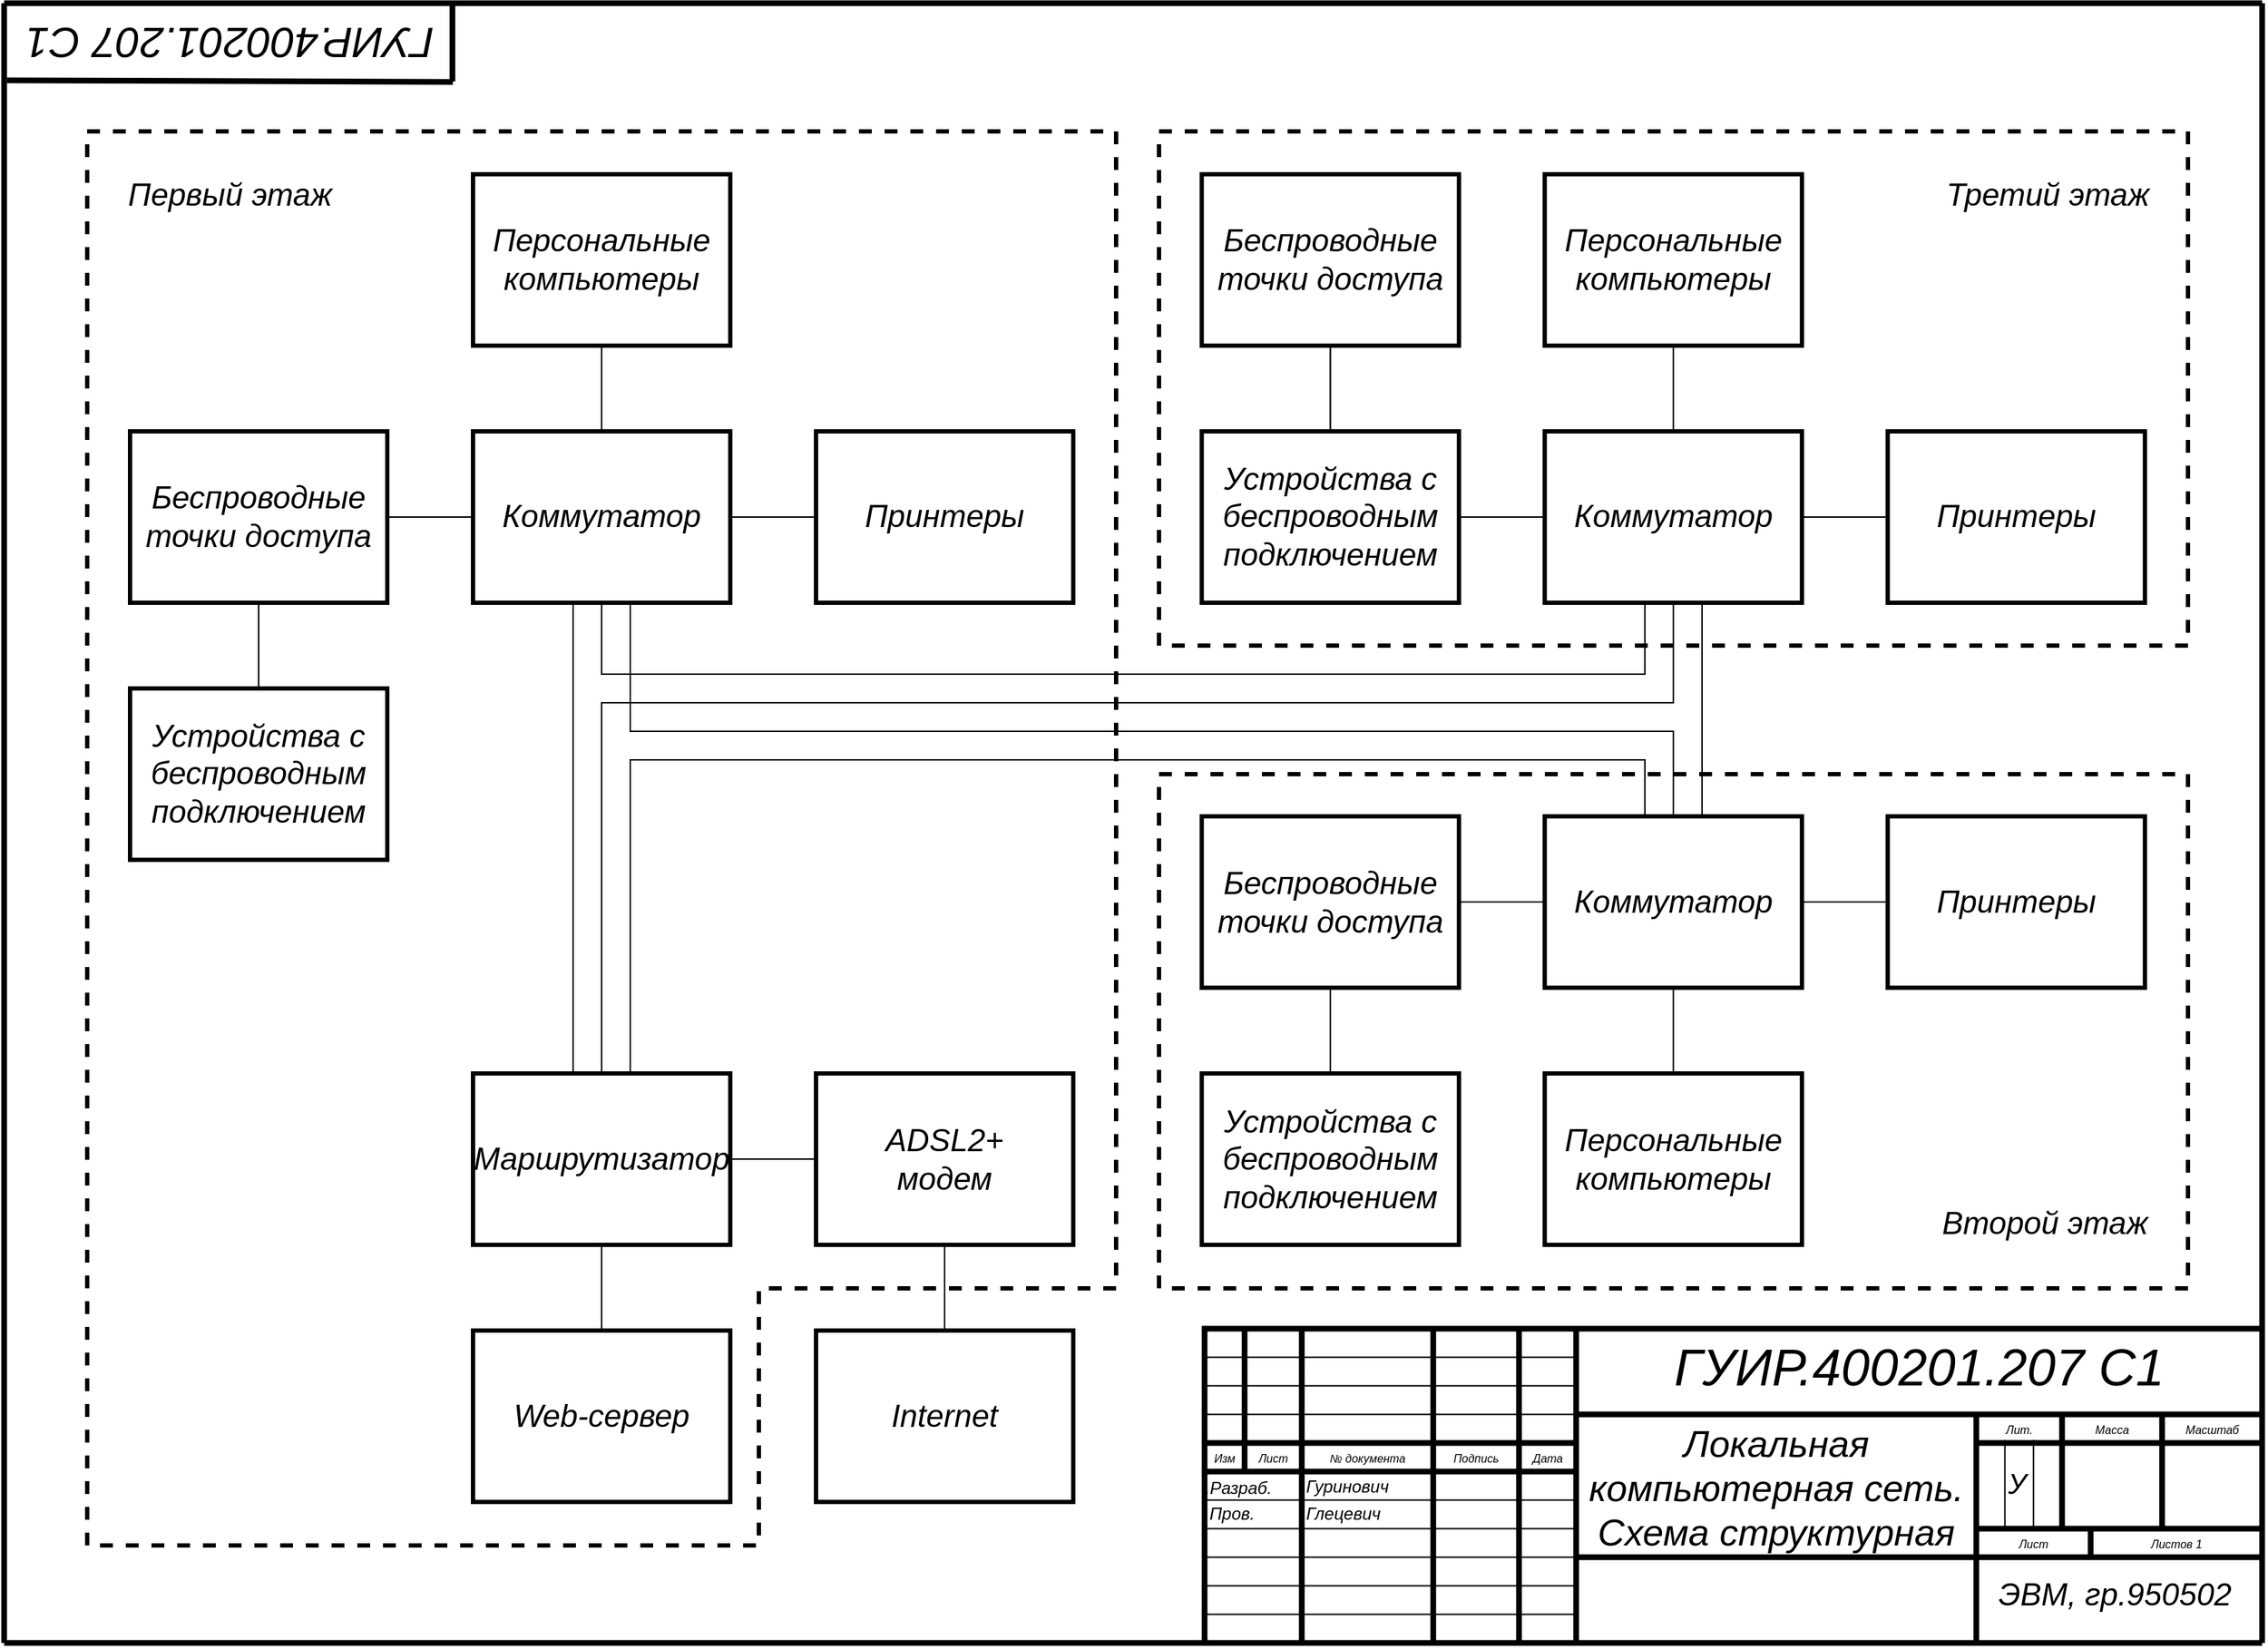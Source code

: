 <mxfile compressed="false" version="20.3.0" type="device">
  <diagram name="Страница-1" id="Страница-1">
    <mxGraphModel dx="2102" dy="1356" grid="1" gridSize="10" guides="1" tooltips="1" connect="1" arrows="1" fold="1" page="1" pageScale="1" pageWidth="1654" pageHeight="1169" math="0" shadow="0">
      <root>
        <mxCell id="0" />
        <mxCell id="tpW0L4eKJtAbM24Pp-hq-4" value="Границы" parent="0" />
        <mxCell id="z5uXpmlsEeFLw_u2zRaJ-44" value="" style="rounded=0;whiteSpace=wrap;html=1;dashed=1;fillColor=none;strokeWidth=3;fontStyle=2;fontFamily=Helvetica;" parent="tpW0L4eKJtAbM24Pp-hq-4" vertex="1">
          <mxGeometry x="880" y="550" width="720" height="360" as="geometry" />
        </mxCell>
        <mxCell id="z5uXpmlsEeFLw_u2zRaJ-45" value="" style="rounded=0;whiteSpace=wrap;html=1;dashed=1;fillColor=none;strokeWidth=3;fontStyle=2;fontFamily=Helvetica;" parent="tpW0L4eKJtAbM24Pp-hq-4" vertex="1">
          <mxGeometry x="880" y="100" width="720" height="360" as="geometry" />
        </mxCell>
        <mxCell id="z5uXpmlsEeFLw_u2zRaJ-48" value="" style="endArrow=none;dashed=1;html=1;rounded=0;strokeWidth=3;fontStyle=2;fontFamily=Helvetica;" parent="tpW0L4eKJtAbM24Pp-hq-4" edge="1">
          <mxGeometry width="50" height="50" relative="1" as="geometry">
            <mxPoint x="850" y="100" as="sourcePoint" />
            <mxPoint x="850" y="100" as="targetPoint" />
            <Array as="points">
              <mxPoint x="850" y="420" />
              <mxPoint x="850" y="910" />
              <mxPoint x="600" y="910" />
              <mxPoint x="600" y="1090" />
              <mxPoint x="130" y="1090" />
              <mxPoint x="130" y="560" />
              <mxPoint x="130" y="100" />
            </Array>
          </mxGeometry>
        </mxCell>
        <mxCell id="tpW0L4eKJtAbM24Pp-hq-5" value="Надписи" parent="0" />
        <mxCell id="z5uXpmlsEeFLw_u2zRaJ-23" value="Второй этаж" style="text;html=1;strokeColor=none;fillColor=none;align=center;verticalAlign=middle;whiteSpace=wrap;rounded=0;fontSize=22;fontFamily=Helvetica;fontStyle=2" parent="tpW0L4eKJtAbM24Pp-hq-5" vertex="1">
          <mxGeometry x="1399.88" y="849.55" width="200" height="30" as="geometry" />
        </mxCell>
        <mxCell id="z5uXpmlsEeFLw_u2zRaJ-50" value="Третий этаж" style="text;html=1;strokeColor=none;fillColor=none;align=center;verticalAlign=middle;whiteSpace=wrap;rounded=0;fontSize=22;fontFamily=Helvetica;fontStyle=2" parent="tpW0L4eKJtAbM24Pp-hq-5" vertex="1">
          <mxGeometry x="1401.88" y="130.0" width="200" height="30" as="geometry" />
        </mxCell>
        <mxCell id="z5uXpmlsEeFLw_u2zRaJ-51" value="Первый этаж" style="text;html=1;strokeColor=none;fillColor=none;align=center;verticalAlign=middle;whiteSpace=wrap;rounded=0;fontSize=22;fontFamily=Helvetica;fontStyle=2" parent="tpW0L4eKJtAbM24Pp-hq-5" vertex="1">
          <mxGeometry x="130" y="130.0" width="200" height="30" as="geometry" />
        </mxCell>
        <mxCell id="tpW0L4eKJtAbM24Pp-hq-7" value="Связи" parent="0" />
        <mxCell id="RQ4MeHsDwW9IrZ7bGoSw-3" style="edgeStyle=orthogonalEdgeStyle;rounded=0;orthogonalLoop=1;jettySize=auto;html=1;endArrow=none;endFill=0;" parent="tpW0L4eKJtAbM24Pp-hq-7" source="z5uXpmlsEeFLw_u2zRaJ-9" target="z5uXpmlsEeFLw_u2zRaJ-36" edge="1">
          <mxGeometry relative="1" as="geometry">
            <mxPoint x="1230" y="440" as="targetPoint" />
            <Array as="points">
              <mxPoint x="490" y="480" />
              <mxPoint x="1220" y="480" />
            </Array>
          </mxGeometry>
        </mxCell>
        <mxCell id="RQ4MeHsDwW9IrZ7bGoSw-6" style="edgeStyle=orthogonalEdgeStyle;rounded=0;orthogonalLoop=1;jettySize=auto;html=1;endArrow=none;endFill=0;" parent="tpW0L4eKJtAbM24Pp-hq-7" source="z5uXpmlsEeFLw_u2zRaJ-27" edge="1" target="z5uXpmlsEeFLw_u2zRaJ-9">
          <mxGeometry relative="1" as="geometry">
            <mxPoint x="510" y="440" as="targetPoint" />
            <Array as="points">
              <mxPoint x="1240" y="520" />
              <mxPoint x="510" y="520" />
            </Array>
          </mxGeometry>
        </mxCell>
        <mxCell id="RQ4MeHsDwW9IrZ7bGoSw-4" style="edgeStyle=orthogonalEdgeStyle;rounded=0;orthogonalLoop=1;jettySize=auto;html=1;endArrow=none;endFill=0;" parent="tpW0L4eKJtAbM24Pp-hq-7" source="z5uXpmlsEeFLw_u2zRaJ-36" target="z5uXpmlsEeFLw_u2zRaJ-27" edge="1">
          <mxGeometry relative="1" as="geometry">
            <mxPoint x="1260" y="560" as="targetPoint" />
            <Array as="points">
              <mxPoint x="1260" y="510" />
              <mxPoint x="1260" y="510" />
            </Array>
          </mxGeometry>
        </mxCell>
        <mxCell id="z5uXpmlsEeFLw_u2zRaJ-12" style="edgeStyle=orthogonalEdgeStyle;rounded=0;orthogonalLoop=1;jettySize=auto;html=1;endArrow=none;endFill=0;startArrow=none;startFill=0;fontFamily=Helvetica;endSize=10;startSize=10;fontStyle=2" parent="tpW0L4eKJtAbM24Pp-hq-7" source="z5uXpmlsEeFLw_u2zRaJ-9" target="z5uXpmlsEeFLw_u2zRaJ-11" edge="1">
          <mxGeometry relative="1" as="geometry">
            <mxPoint x="590" y="719.55" as="sourcePoint" />
            <mxPoint x="650" y="719.55" as="targetPoint" />
            <Array as="points">
              <mxPoint x="470" y="460" />
              <mxPoint x="470" y="460" />
            </Array>
          </mxGeometry>
        </mxCell>
        <mxCell id="z5uXpmlsEeFLw_u2zRaJ-6" style="edgeStyle=orthogonalEdgeStyle;rounded=0;orthogonalLoop=1;jettySize=auto;html=1;fontFamily=Helvetica;fontSize=26;startArrow=none;startFill=0;endArrow=none;endFill=0;startSize=10;endSize=10;fontStyle=2" parent="tpW0L4eKJtAbM24Pp-hq-7" source="z5uXpmlsEeFLw_u2zRaJ-9" target="z5uXpmlsEeFLw_u2zRaJ-16" edge="1">
          <mxGeometry relative="1" as="geometry" />
        </mxCell>
        <mxCell id="z5uXpmlsEeFLw_u2zRaJ-15" style="edgeStyle=orthogonalEdgeStyle;rounded=0;orthogonalLoop=1;jettySize=auto;html=1;fontFamily=Helvetica;fontSize=26;startArrow=none;startFill=0;endArrow=none;endFill=0;startSize=10;endSize=10;fontStyle=2" parent="tpW0L4eKJtAbM24Pp-hq-7" source="z5uXpmlsEeFLw_u2zRaJ-16" target="z5uXpmlsEeFLw_u2zRaJ-19" edge="1">
          <mxGeometry relative="1" as="geometry" />
        </mxCell>
        <mxCell id="z5uXpmlsEeFLw_u2zRaJ-8" style="edgeStyle=orthogonalEdgeStyle;rounded=0;orthogonalLoop=1;jettySize=auto;html=1;fontFamily=Helvetica;fontSize=26;startArrow=none;startFill=0;endArrow=none;endFill=0;startSize=10;endSize=10;fontStyle=2" parent="tpW0L4eKJtAbM24Pp-hq-7" source="z5uXpmlsEeFLw_u2zRaJ-9" target="z5uXpmlsEeFLw_u2zRaJ-18" edge="1">
          <mxGeometry relative="1" as="geometry" />
        </mxCell>
        <mxCell id="z5uXpmlsEeFLw_u2zRaJ-35" style="edgeStyle=orthogonalEdgeStyle;rounded=0;orthogonalLoop=1;jettySize=auto;html=1;fontFamily=Helvetica;fontSize=26;startArrow=none;startFill=0;endArrow=none;endFill=0;startSize=10;endSize=10;fontStyle=2" parent="tpW0L4eKJtAbM24Pp-hq-7" source="z5uXpmlsEeFLw_u2zRaJ-36" target="z5uXpmlsEeFLw_u2zRaJ-40" edge="1">
          <mxGeometry relative="1" as="geometry" />
        </mxCell>
        <mxCell id="z5uXpmlsEeFLw_u2zRaJ-37" style="edgeStyle=orthogonalEdgeStyle;rounded=0;orthogonalLoop=1;jettySize=auto;html=1;fontFamily=Helvetica;fontSize=26;startArrow=none;startFill=0;endArrow=none;endFill=0;startSize=10;endSize=10;fontStyle=2" parent="tpW0L4eKJtAbM24Pp-hq-7" source="z5uXpmlsEeFLw_u2zRaJ-38" target="z5uXpmlsEeFLw_u2zRaJ-41" edge="1">
          <mxGeometry relative="1" as="geometry" />
        </mxCell>
        <mxCell id="z5uXpmlsEeFLw_u2zRaJ-34" style="edgeStyle=orthogonalEdgeStyle;rounded=0;orthogonalLoop=1;jettySize=auto;html=1;fontFamily=Helvetica;fontSize=26;startArrow=none;startFill=0;endArrow=none;endFill=0;startSize=10;endSize=10;fontStyle=2" parent="tpW0L4eKJtAbM24Pp-hq-7" source="z5uXpmlsEeFLw_u2zRaJ-36" target="z5uXpmlsEeFLw_u2zRaJ-39" edge="1">
          <mxGeometry relative="1" as="geometry" />
        </mxCell>
        <mxCell id="z5uXpmlsEeFLw_u2zRaJ-25" style="edgeStyle=orthogonalEdgeStyle;rounded=0;orthogonalLoop=1;jettySize=auto;html=1;fontFamily=Helvetica;fontSize=26;startArrow=none;startFill=0;endArrow=none;endFill=0;startSize=10;endSize=10;fontStyle=2" parent="tpW0L4eKJtAbM24Pp-hq-7" source="z5uXpmlsEeFLw_u2zRaJ-27" target="z5uXpmlsEeFLw_u2zRaJ-30" edge="1">
          <mxGeometry relative="1" as="geometry" />
        </mxCell>
        <mxCell id="z5uXpmlsEeFLw_u2zRaJ-24" style="edgeStyle=orthogonalEdgeStyle;rounded=0;orthogonalLoop=1;jettySize=auto;html=1;fontFamily=Helvetica;fontSize=26;startArrow=none;startFill=0;endArrow=none;endFill=0;startSize=10;endSize=10;fontStyle=2" parent="tpW0L4eKJtAbM24Pp-hq-7" source="z5uXpmlsEeFLw_u2zRaJ-27" target="z5uXpmlsEeFLw_u2zRaJ-29" edge="1">
          <mxGeometry relative="1" as="geometry" />
        </mxCell>
        <mxCell id="z5uXpmlsEeFLw_u2zRaJ-28" style="edgeStyle=orthogonalEdgeStyle;rounded=0;orthogonalLoop=1;jettySize=auto;html=1;fontFamily=Helvetica;fontSize=26;startArrow=none;startFill=0;endArrow=none;endFill=0;startSize=10;endSize=10;fontStyle=2" parent="tpW0L4eKJtAbM24Pp-hq-7" source="z5uXpmlsEeFLw_u2zRaJ-29" target="z5uXpmlsEeFLw_u2zRaJ-32" edge="1">
          <mxGeometry relative="1" as="geometry" />
        </mxCell>
        <mxCell id="z5uXpmlsEeFLw_u2zRaJ-3" style="edgeStyle=orthogonalEdgeStyle;rounded=0;orthogonalLoop=1;jettySize=auto;html=1;endArrow=none;endFill=0;fontFamily=Helvetica;startArrow=none;startFill=0;endSize=10;startSize=10;fontStyle=2" parent="tpW0L4eKJtAbM24Pp-hq-7" source="z5uXpmlsEeFLw_u2zRaJ-4" target="z5uXpmlsEeFLw_u2zRaJ-5" edge="1">
          <mxGeometry relative="1" as="geometry" />
        </mxCell>
        <mxCell id="z5uXpmlsEeFLw_u2zRaJ-10" value="" style="edgeStyle=orthogonalEdgeStyle;rounded=0;orthogonalLoop=1;jettySize=auto;html=1;fontFamily=Helvetica;fontSize=16;startArrow=none;startFill=0;endArrow=none;endFill=0;endSize=10;startSize=10;fontStyle=2" parent="tpW0L4eKJtAbM24Pp-hq-7" source="z5uXpmlsEeFLw_u2zRaJ-11" target="z5uXpmlsEeFLw_u2zRaJ-4" edge="1">
          <mxGeometry relative="1" as="geometry" />
        </mxCell>
        <mxCell id="z5uXpmlsEeFLw_u2zRaJ-14" style="edgeStyle=orthogonalEdgeStyle;rounded=0;orthogonalLoop=1;jettySize=auto;html=1;endArrow=none;endFill=0;startArrow=none;startFill=0;fontFamily=Helvetica;endSize=10;startSize=10;fontStyle=2" parent="tpW0L4eKJtAbM24Pp-hq-7" source="z5uXpmlsEeFLw_u2zRaJ-11" target="z5uXpmlsEeFLw_u2zRaJ-13" edge="1">
          <mxGeometry relative="1" as="geometry">
            <mxPoint x="350" y="559.55" as="sourcePoint" />
            <mxPoint x="410" y="559.55" as="targetPoint" />
          </mxGeometry>
        </mxCell>
        <mxCell id="tpW0L4eKJtAbM24Pp-hq-8" style="edgeStyle=orthogonalEdgeStyle;rounded=0;orthogonalLoop=1;jettySize=auto;html=1;entryX=0;entryY=0.5;entryDx=0;entryDy=0;endArrow=none;endFill=0;" edge="1" parent="tpW0L4eKJtAbM24Pp-hq-7" source="z5uXpmlsEeFLw_u2zRaJ-41" target="z5uXpmlsEeFLw_u2zRaJ-36">
          <mxGeometry relative="1" as="geometry" />
        </mxCell>
        <mxCell id="z5uXpmlsEeFLw_u2zRaJ-33" style="edgeStyle=orthogonalEdgeStyle;rounded=0;orthogonalLoop=1;jettySize=auto;html=1;fontFamily=Helvetica;fontSize=26;startArrow=none;startFill=0;endArrow=none;endFill=0;startSize=10;endSize=10;fontStyle=2;exitX=0.5;exitY=0;exitDx=0;exitDy=0;" parent="tpW0L4eKJtAbM24Pp-hq-7" source="z5uXpmlsEeFLw_u2zRaJ-41" target="z5uXpmlsEeFLw_u2zRaJ-38" edge="1">
          <mxGeometry relative="1" as="geometry" />
        </mxCell>
        <mxCell id="z5uXpmlsEeFLw_u2zRaJ-7" style="edgeStyle=orthogonalEdgeStyle;rounded=0;orthogonalLoop=1;jettySize=auto;html=1;fontFamily=Helvetica;fontSize=26;startArrow=none;startFill=0;endArrow=none;endFill=0;startSize=10;endSize=10;fontStyle=2" parent="tpW0L4eKJtAbM24Pp-hq-7" source="z5uXpmlsEeFLw_u2zRaJ-9" target="z5uXpmlsEeFLw_u2zRaJ-17" edge="1">
          <mxGeometry relative="1" as="geometry" />
        </mxCell>
        <mxCell id="z5uXpmlsEeFLw_u2zRaJ-43" style="edgeStyle=orthogonalEdgeStyle;rounded=0;orthogonalLoop=1;jettySize=auto;html=1;endArrow=none;endFill=0;fontStyle=2;fontFamily=Helvetica;" parent="tpW0L4eKJtAbM24Pp-hq-7" source="z5uXpmlsEeFLw_u2zRaJ-36" target="z5uXpmlsEeFLw_u2zRaJ-11" edge="1">
          <mxGeometry relative="1" as="geometry">
            <Array as="points">
              <mxPoint x="1240" y="500" />
              <mxPoint x="490" y="500" />
            </Array>
          </mxGeometry>
        </mxCell>
        <mxCell id="z5uXpmlsEeFLw_u2zRaJ-42" style="edgeStyle=orthogonalEdgeStyle;rounded=0;orthogonalLoop=1;jettySize=auto;html=1;endArrow=none;endFill=0;fontStyle=2;fontFamily=Helvetica;" parent="tpW0L4eKJtAbM24Pp-hq-7" source="z5uXpmlsEeFLw_u2zRaJ-27" target="z5uXpmlsEeFLw_u2zRaJ-11" edge="1">
          <mxGeometry relative="1" as="geometry">
            <Array as="points">
              <mxPoint x="1220" y="540" />
              <mxPoint x="510" y="540" />
            </Array>
          </mxGeometry>
        </mxCell>
        <mxCell id="z5uXpmlsEeFLw_u2zRaJ-26" style="edgeStyle=orthogonalEdgeStyle;rounded=0;orthogonalLoop=1;jettySize=auto;html=1;fontFamily=Helvetica;fontSize=26;startArrow=none;startFill=0;endArrow=none;endFill=0;startSize=10;endSize=10;fontStyle=2" parent="tpW0L4eKJtAbM24Pp-hq-7" source="z5uXpmlsEeFLw_u2zRaJ-27" target="z5uXpmlsEeFLw_u2zRaJ-31" edge="1">
          <mxGeometry relative="1" as="geometry" />
        </mxCell>
        <mxCell id="tpW0L4eKJtAbM24Pp-hq-3" value="Сущности" parent="0" />
        <mxCell id="z5uXpmlsEeFLw_u2zRaJ-18" value="&lt;span style=&quot;font-size: 22px;&quot;&gt;Персональные компьютеры&lt;/span&gt;" style="rounded=0;whiteSpace=wrap;html=1;fontSize=22;strokeWidth=3;align=center;fontFamily=Helvetica;fontStyle=2" parent="tpW0L4eKJtAbM24Pp-hq-3" vertex="1">
          <mxGeometry x="400" y="130" width="180" height="120" as="geometry" />
        </mxCell>
        <mxCell id="z5uXpmlsEeFLw_u2zRaJ-9" value="&lt;span style=&quot;font-size: 22px;&quot;&gt;Коммутатор&lt;/span&gt;" style="rounded=0;whiteSpace=wrap;html=1;fontSize=22;strokeWidth=3;align=center;fontFamily=Helvetica;fontStyle=2" parent="tpW0L4eKJtAbM24Pp-hq-3" vertex="1">
          <mxGeometry x="400" y="310.0" width="180" height="120" as="geometry" />
        </mxCell>
        <mxCell id="z5uXpmlsEeFLw_u2zRaJ-16" value="&lt;span style=&quot;font-size: 22px;&quot;&gt;Беспроводные точки доступа&lt;/span&gt;" style="rounded=0;whiteSpace=wrap;html=1;fontSize=22;strokeWidth=3;align=center;fontFamily=Helvetica;fontStyle=2" parent="tpW0L4eKJtAbM24Pp-hq-3" vertex="1">
          <mxGeometry x="160" y="310.0" width="180" height="120" as="geometry" />
        </mxCell>
        <mxCell id="z5uXpmlsEeFLw_u2zRaJ-19" value="&lt;span style=&quot;font-size: 22px;&quot;&gt;Устройства с беспроводным подключением&lt;/span&gt;" style="rounded=0;whiteSpace=wrap;html=1;fontSize=22;strokeWidth=3;align=center;fontFamily=Helvetica;fontStyle=2" parent="tpW0L4eKJtAbM24Pp-hq-3" vertex="1">
          <mxGeometry x="160" y="490" width="180" height="120" as="geometry" />
        </mxCell>
        <mxCell id="z5uXpmlsEeFLw_u2zRaJ-11" value="&lt;span style=&quot;font-size: 22px;&quot;&gt;Маршрутизатор&lt;/span&gt;" style="rounded=0;whiteSpace=wrap;html=1;fontSize=22;strokeWidth=3;align=center;fontFamily=Helvetica;fontStyle=2" parent="tpW0L4eKJtAbM24Pp-hq-3" vertex="1">
          <mxGeometry x="400" y="759.55" width="180" height="120" as="geometry" />
        </mxCell>
        <mxCell id="z5uXpmlsEeFLw_u2zRaJ-13" value="Web-сервер" style="rounded=0;whiteSpace=wrap;html=1;fontSize=22;strokeWidth=3;align=center;fontFamily=Helvetica;fontStyle=2" parent="tpW0L4eKJtAbM24Pp-hq-3" vertex="1">
          <mxGeometry x="400" y="939.55" width="180" height="120" as="geometry" />
        </mxCell>
        <mxCell id="z5uXpmlsEeFLw_u2zRaJ-5" value="Internet" style="rounded=0;whiteSpace=wrap;html=1;fontSize=22;strokeWidth=3;align=center;fontFamily=Helvetica;fontStyle=2" parent="tpW0L4eKJtAbM24Pp-hq-3" vertex="1">
          <mxGeometry x="640" y="939.55" width="180" height="120" as="geometry" />
        </mxCell>
        <mxCell id="z5uXpmlsEeFLw_u2zRaJ-4" value="&lt;span style=&quot;font-size: 22px;&quot;&gt;ADSL2+&lt;br style=&quot;font-size: 22px;&quot;&gt;модем&lt;br style=&quot;font-size: 22px;&quot;&gt;&lt;/span&gt;" style="rounded=0;whiteSpace=wrap;html=1;fontSize=22;strokeWidth=3;align=center;fontFamily=Helvetica;fontStyle=2" parent="tpW0L4eKJtAbM24Pp-hq-3" vertex="1">
          <mxGeometry x="640" y="759.55" width="180" height="120" as="geometry" />
        </mxCell>
        <mxCell id="z5uXpmlsEeFLw_u2zRaJ-32" value="&lt;span style=&quot;font-size: 22px;&quot;&gt;Устройства с беспроводным подключением&lt;/span&gt;" style="rounded=0;whiteSpace=wrap;html=1;fontSize=22;strokeWidth=3;align=center;fontFamily=Helvetica;fontStyle=2" parent="tpW0L4eKJtAbM24Pp-hq-3" vertex="1">
          <mxGeometry x="909.88" y="759.55" width="180" height="120" as="geometry" />
        </mxCell>
        <mxCell id="z5uXpmlsEeFLw_u2zRaJ-31" value="&lt;span style=&quot;font-size: 22px;&quot;&gt;Персональные компьютеры&lt;/span&gt;" style="rounded=0;whiteSpace=wrap;html=1;fontSize=22;strokeWidth=3;align=center;fontFamily=Helvetica;fontStyle=2" parent="tpW0L4eKJtAbM24Pp-hq-3" vertex="1">
          <mxGeometry x="1149.88" y="759.55" width="180" height="120" as="geometry" />
        </mxCell>
        <mxCell id="z5uXpmlsEeFLw_u2zRaJ-27" value="&lt;span style=&quot;font-size: 22px;&quot;&gt;Коммутатор&lt;/span&gt;" style="rounded=0;whiteSpace=wrap;html=1;fontSize=22;strokeWidth=3;align=center;fontFamily=Helvetica;fontStyle=2" parent="tpW0L4eKJtAbM24Pp-hq-3" vertex="1">
          <mxGeometry x="1149.88" y="579.55" width="180" height="120" as="geometry" />
        </mxCell>
        <mxCell id="z5uXpmlsEeFLw_u2zRaJ-29" value="&lt;span style=&quot;font-size: 22px;&quot;&gt;Беспроводные точки доступа&lt;/span&gt;" style="rounded=0;whiteSpace=wrap;html=1;fontSize=22;strokeWidth=3;align=center;fontFamily=Helvetica;fontStyle=2" parent="tpW0L4eKJtAbM24Pp-hq-3" vertex="1">
          <mxGeometry x="909.88" y="579.55" width="180" height="120" as="geometry" />
        </mxCell>
        <mxCell id="z5uXpmlsEeFLw_u2zRaJ-30" value="&lt;span style=&quot;font-size: 22px;&quot;&gt;Принтеры&lt;/span&gt;" style="rounded=0;whiteSpace=wrap;html=1;fontSize=22;strokeWidth=3;align=center;fontFamily=Helvetica;fontStyle=2" parent="tpW0L4eKJtAbM24Pp-hq-3" vertex="1">
          <mxGeometry x="1389.88" y="579.55" width="180" height="120" as="geometry" />
        </mxCell>
        <mxCell id="z5uXpmlsEeFLw_u2zRaJ-39" value="&lt;span style=&quot;font-size: 22px;&quot;&gt;Принтеры&lt;/span&gt;" style="rounded=0;whiteSpace=wrap;html=1;fontSize=22;strokeWidth=3;align=center;fontFamily=Helvetica;fontStyle=2" parent="tpW0L4eKJtAbM24Pp-hq-3" vertex="1">
          <mxGeometry x="1389.88" y="310.0" width="180" height="120" as="geometry" />
        </mxCell>
        <mxCell id="z5uXpmlsEeFLw_u2zRaJ-36" value="&lt;span style=&quot;font-size: 22px;&quot;&gt;Коммутатор&lt;/span&gt;" style="rounded=0;whiteSpace=wrap;html=1;fontSize=22;strokeWidth=3;align=center;fontFamily=Helvetica;fontStyle=2" parent="tpW0L4eKJtAbM24Pp-hq-3" vertex="1">
          <mxGeometry x="1149.88" y="310.0" width="180" height="120" as="geometry" />
        </mxCell>
        <mxCell id="z5uXpmlsEeFLw_u2zRaJ-41" value="&lt;span style=&quot;font-size: 22px;&quot;&gt;Устройства с беспроводным подключением&lt;/span&gt;" style="rounded=0;whiteSpace=wrap;html=1;fontSize=22;strokeWidth=3;align=center;fontFamily=Helvetica;fontStyle=2" parent="tpW0L4eKJtAbM24Pp-hq-3" vertex="1">
          <mxGeometry x="909.88" y="310.0" width="180" height="120" as="geometry" />
        </mxCell>
        <mxCell id="z5uXpmlsEeFLw_u2zRaJ-38" value="&lt;span style=&quot;font-size: 22px;&quot;&gt;Беспроводные точки доступа&lt;/span&gt;" style="rounded=0;whiteSpace=wrap;html=1;fontSize=22;strokeWidth=3;align=center;fontFamily=Helvetica;fontStyle=2" parent="tpW0L4eKJtAbM24Pp-hq-3" vertex="1">
          <mxGeometry x="909.88" y="130.0" width="180" height="120" as="geometry" />
        </mxCell>
        <mxCell id="z5uXpmlsEeFLw_u2zRaJ-40" value="&lt;span style=&quot;font-size: 22px;&quot;&gt;Персональные компьютеры&lt;/span&gt;" style="rounded=0;whiteSpace=wrap;html=1;fontSize=22;strokeWidth=3;align=center;fontFamily=Helvetica;fontStyle=2" parent="tpW0L4eKJtAbM24Pp-hq-3" vertex="1">
          <mxGeometry x="1149.88" y="130.0" width="180" height="120" as="geometry" />
        </mxCell>
        <mxCell id="z5uXpmlsEeFLw_u2zRaJ-17" value="&lt;span style=&quot;font-size: 22px;&quot;&gt;Принтеры&lt;/span&gt;" style="rounded=0;whiteSpace=wrap;html=1;fontSize=22;strokeWidth=3;align=center;fontFamily=Helvetica;fontStyle=2" parent="tpW0L4eKJtAbM24Pp-hq-3" vertex="1">
          <mxGeometry x="640" y="310.0" width="180" height="120" as="geometry" />
        </mxCell>
        <mxCell id="tpW0L4eKJtAbM24Pp-hq-6" value="Рамка" parent="0" />
        <mxCell id="Izu4CDzaR0ki_h7jihql-112" style="vsdxID=3;fillColor=#FFFFFF;gradientColor=none;shape=stencil(nY9LDoAgDERP0z3SI/i5BwkoRAUC+Lu9kGo0Lt3NtK/tFLCOWngFnMUU3Kg2I5MGbIBzY7UKJmUF2ALWvQtqCG6xkrwXhSxqdmvZsNNcxViZ4ewgT64jdDL2hf4E7wsXmsWThd549765c4l+xvYE);strokeColor=#000000;strokeWidth=4;spacingTop=-1;spacingBottom=-1;spacingLeft=-1;spacingRight=-1;labelBackgroundColor=#ffffff;rounded=0;html=1;whiteSpace=wrap;fontFamily=Helvetica;fontStyle=2" parent="tpW0L4eKJtAbM24Pp-hq-6" vertex="1">
          <mxGeometry x="911.88" y="938.2" width="740" height="220" as="geometry" />
        </mxCell>
        <mxCell id="Izu4CDzaR0ki_h7jihql-113" style="vsdxID=28;edgeStyle=none;startArrow=none;endArrow=none;startSize=5;endSize=5;strokeWidth=4;strokeColor=#000000;spacingTop=-1;spacingBottom=-1;spacingLeft=-1;spacingRight=-1;verticalAlign=middle;html=1;labelBackgroundColor=#ffffff;rounded=0;fontFamily=Helvetica;fontStyle=2" parent="tpW0L4eKJtAbM24Pp-hq-6" edge="1">
          <mxGeometry relative="1" as="geometry">
            <Array as="points" />
            <mxPoint x="939.88" y="938.2" as="sourcePoint" />
            <mxPoint x="939.88" y="1038.2" as="targetPoint" />
          </mxGeometry>
        </mxCell>
        <mxCell id="Izu4CDzaR0ki_h7jihql-114" style="vsdxID=27;edgeStyle=none;startArrow=none;endArrow=none;startSize=5;endSize=5;strokeColor=#000000;spacingTop=-1;spacingBottom=-1;spacingLeft=-1;spacingRight=-1;verticalAlign=middle;html=1;labelBackgroundColor=#ffffff;rounded=0;fontFamily=Helvetica;fontStyle=2" parent="tpW0L4eKJtAbM24Pp-hq-6" edge="1">
          <mxGeometry relative="1" as="geometry">
            <mxPoint as="offset" />
            <Array as="points" />
            <mxPoint x="911.88" y="1138.2" as="sourcePoint" />
            <mxPoint x="1171.88" y="1138.2" as="targetPoint" />
          </mxGeometry>
        </mxCell>
        <mxCell id="Izu4CDzaR0ki_h7jihql-115" style="vsdxID=26;edgeStyle=none;startArrow=none;endArrow=none;startSize=5;endSize=5;strokeColor=#000000;spacingTop=-1;spacingBottom=-1;spacingLeft=-1;spacingRight=-1;verticalAlign=middle;html=1;labelBackgroundColor=#ffffff;rounded=0;fontFamily=Helvetica;fontStyle=2" parent="tpW0L4eKJtAbM24Pp-hq-6" edge="1">
          <mxGeometry relative="1" as="geometry">
            <mxPoint as="offset" />
            <Array as="points" />
            <mxPoint x="911.88" y="1118.2" as="sourcePoint" />
            <mxPoint x="1171.88" y="1118.2" as="targetPoint" />
          </mxGeometry>
        </mxCell>
        <mxCell id="Izu4CDzaR0ki_h7jihql-116" style="vsdxID=25;edgeStyle=none;startArrow=none;endArrow=none;startSize=5;endSize=5;strokeColor=#000000;spacingTop=-1;spacingBottom=-1;spacingLeft=-1;spacingRight=-1;verticalAlign=middle;html=1;labelBackgroundColor=#ffffff;rounded=0;fontFamily=Helvetica;fontStyle=2" parent="tpW0L4eKJtAbM24Pp-hq-6" edge="1">
          <mxGeometry relative="1" as="geometry">
            <mxPoint as="offset" />
            <Array as="points" />
            <mxPoint x="911.88" y="1098.2" as="sourcePoint" />
            <mxPoint x="1171.88" y="1098.2" as="targetPoint" />
          </mxGeometry>
        </mxCell>
        <mxCell id="Izu4CDzaR0ki_h7jihql-117" style="vsdxID=24;edgeStyle=none;startArrow=none;endArrow=none;startSize=5;endSize=5;strokeColor=#000000;spacingTop=-1;spacingBottom=-1;spacingLeft=-1;spacingRight=-1;verticalAlign=middle;html=1;labelBackgroundColor=#ffffff;rounded=0;fontFamily=Helvetica;fontStyle=2" parent="tpW0L4eKJtAbM24Pp-hq-6" edge="1">
          <mxGeometry relative="1" as="geometry">
            <mxPoint as="offset" />
            <Array as="points" />
            <mxPoint x="911.88" y="1078.2" as="sourcePoint" />
            <mxPoint x="1171.88" y="1078.2" as="targetPoint" />
          </mxGeometry>
        </mxCell>
        <mxCell id="Izu4CDzaR0ki_h7jihql-118" style="vsdxID=23;edgeStyle=none;startArrow=none;endArrow=none;startSize=5;endSize=5;strokeColor=#000000;spacingTop=-1;spacingBottom=-1;spacingLeft=-1;spacingRight=-1;verticalAlign=middle;html=1;labelBackgroundColor=#ffffff;rounded=0;fontFamily=Helvetica;fontStyle=2" parent="tpW0L4eKJtAbM24Pp-hq-6" edge="1">
          <mxGeometry relative="1" as="geometry">
            <mxPoint as="offset" />
            <Array as="points" />
            <mxPoint x="911.88" y="1058.2" as="sourcePoint" />
            <mxPoint x="1171.88" y="1058.2" as="targetPoint" />
          </mxGeometry>
        </mxCell>
        <mxCell id="Izu4CDzaR0ki_h7jihql-119" style="vsdxID=22;edgeStyle=none;startArrow=none;endArrow=none;startSize=5;endSize=5;strokeWidth=4;strokeColor=#000000;spacingTop=-1;spacingBottom=-1;spacingLeft=-1;spacingRight=-1;verticalAlign=middle;html=1;labelBackgroundColor=#ffffff;rounded=0;fontFamily=Helvetica;fontStyle=2" parent="tpW0L4eKJtAbM24Pp-hq-6" edge="1">
          <mxGeometry relative="1" as="geometry">
            <mxPoint as="offset" />
            <Array as="points" />
            <mxPoint x="911.88" y="1038.2" as="sourcePoint" />
            <mxPoint x="1171.88" y="1038.2" as="targetPoint" />
          </mxGeometry>
        </mxCell>
        <mxCell id="Izu4CDzaR0ki_h7jihql-120" style="vsdxID=21;edgeStyle=none;startArrow=none;endArrow=none;startSize=5;endSize=5;strokeWidth=4;strokeColor=#000000;spacingTop=-1;spacingBottom=-1;spacingLeft=-1;spacingRight=-1;verticalAlign=middle;html=1;labelBackgroundColor=#ffffff;rounded=0;fontFamily=Helvetica;fontStyle=2" parent="tpW0L4eKJtAbM24Pp-hq-6" edge="1">
          <mxGeometry relative="1" as="geometry">
            <mxPoint as="offset" />
            <Array as="points" />
            <mxPoint x="911.88" y="1018.2" as="sourcePoint" />
            <mxPoint x="1171.88" y="1018.2" as="targetPoint" />
          </mxGeometry>
        </mxCell>
        <mxCell id="Izu4CDzaR0ki_h7jihql-121" style="vsdxID=20;edgeStyle=none;startArrow=none;endArrow=none;startSize=5;endSize=5;strokeColor=#000000;spacingTop=-1;spacingBottom=-1;spacingLeft=-1;spacingRight=-1;verticalAlign=middle;html=1;labelBackgroundColor=#ffffff;rounded=0;fontFamily=Helvetica;fontStyle=2" parent="tpW0L4eKJtAbM24Pp-hq-6" edge="1">
          <mxGeometry relative="1" as="geometry">
            <mxPoint as="offset" />
            <Array as="points" />
            <mxPoint x="911.88" y="998.2" as="sourcePoint" />
            <mxPoint x="1171.88" y="998.2" as="targetPoint" />
          </mxGeometry>
        </mxCell>
        <mxCell id="Izu4CDzaR0ki_h7jihql-122" style="vsdxID=19;edgeStyle=none;startArrow=none;endArrow=none;startSize=5;endSize=5;strokeColor=#000000;spacingTop=-1;spacingBottom=-1;spacingLeft=-1;spacingRight=-1;verticalAlign=middle;html=1;labelBackgroundColor=#ffffff;rounded=0;fontFamily=Helvetica;fontStyle=2" parent="tpW0L4eKJtAbM24Pp-hq-6" edge="1">
          <mxGeometry relative="1" as="geometry">
            <mxPoint as="offset" />
            <Array as="points" />
            <mxPoint x="911.88" y="978.2" as="sourcePoint" />
            <mxPoint x="1171.88" y="978.2" as="targetPoint" />
          </mxGeometry>
        </mxCell>
        <mxCell id="Izu4CDzaR0ki_h7jihql-123" style="vsdxID=18;edgeStyle=none;startArrow=none;endArrow=none;startSize=5;endSize=5;strokeColor=#000000;spacingTop=-1;spacingBottom=-1;spacingLeft=-1;spacingRight=-1;verticalAlign=middle;html=1;labelBackgroundColor=#ffffff;rounded=0;fontFamily=Helvetica;fontStyle=2" parent="tpW0L4eKJtAbM24Pp-hq-6" edge="1">
          <mxGeometry relative="1" as="geometry">
            <mxPoint as="offset" />
            <Array as="points" />
            <mxPoint x="911.88" y="958.2" as="sourcePoint" />
            <mxPoint x="1171.88" y="958.2" as="targetPoint" />
          </mxGeometry>
        </mxCell>
        <mxCell id="Izu4CDzaR0ki_h7jihql-124" style="vsdxID=17;edgeStyle=none;startArrow=none;endArrow=none;startSize=5;endSize=5;strokeWidth=4;strokeColor=#000000;spacingTop=-1;spacingBottom=-1;spacingLeft=-1;spacingRight=-1;verticalAlign=middle;html=1;labelBackgroundColor=#ffffff;rounded=0;fontFamily=Helvetica;fontStyle=2" parent="tpW0L4eKJtAbM24Pp-hq-6" edge="1">
          <mxGeometry relative="1" as="geometry">
            <Array as="points" />
            <mxPoint x="979.88" y="938.2" as="sourcePoint" />
            <mxPoint x="979.88" y="1158.2" as="targetPoint" />
          </mxGeometry>
        </mxCell>
        <mxCell id="Izu4CDzaR0ki_h7jihql-125" style="vsdxID=16;edgeStyle=none;startArrow=none;endArrow=none;startSize=5;endSize=5;strokeWidth=4;strokeColor=#000000;spacingTop=-1;spacingBottom=-1;spacingLeft=-1;spacingRight=-1;verticalAlign=middle;html=1;labelBackgroundColor=#ffffff;rounded=0;fontFamily=Helvetica;fontStyle=2" parent="tpW0L4eKJtAbM24Pp-hq-6" edge="1">
          <mxGeometry relative="1" as="geometry">
            <Array as="points" />
            <mxPoint x="1071.88" y="938.2" as="sourcePoint" />
            <mxPoint x="1071.88" y="1158.2" as="targetPoint" />
          </mxGeometry>
        </mxCell>
        <mxCell id="Izu4CDzaR0ki_h7jihql-126" style="vsdxID=15;edgeStyle=none;startArrow=none;endArrow=none;startSize=5;endSize=5;strokeWidth=4;strokeColor=#000000;spacingTop=-1;spacingBottom=-1;spacingLeft=-1;spacingRight=-1;verticalAlign=middle;html=1;labelBackgroundColor=#ffffff;rounded=0;fontFamily=Helvetica;fontStyle=2" parent="tpW0L4eKJtAbM24Pp-hq-6" edge="1">
          <mxGeometry relative="1" as="geometry">
            <Array as="points" />
            <mxPoint x="1131.88" y="938.2" as="sourcePoint" />
            <mxPoint x="1131.88" y="1158.2" as="targetPoint" />
          </mxGeometry>
        </mxCell>
        <mxCell id="Izu4CDzaR0ki_h7jihql-127" style="vsdxID=14;edgeStyle=none;startArrow=none;endArrow=none;startSize=5;endSize=5;strokeWidth=4;strokeColor=#000000;spacingTop=-1;spacingBottom=-1;spacingLeft=-1;spacingRight=-1;verticalAlign=middle;html=1;labelBackgroundColor=#ffffff;rounded=0;fontFamily=Helvetica;fontStyle=2" parent="tpW0L4eKJtAbM24Pp-hq-6" edge="1">
          <mxGeometry relative="1" as="geometry">
            <Array as="points" />
            <mxPoint x="1581.88" y="998.2" as="sourcePoint" />
            <mxPoint x="1581.88" y="1078.2" as="targetPoint" />
          </mxGeometry>
        </mxCell>
        <mxCell id="Izu4CDzaR0ki_h7jihql-128" style="vsdxID=11;edgeStyle=none;startArrow=none;endArrow=none;startSize=5;endSize=5;strokeWidth=4;strokeColor=#000000;spacingTop=-1;spacingBottom=-1;spacingLeft=-1;spacingRight=-1;verticalAlign=middle;html=1;labelBackgroundColor=#ffffff;rounded=0;fontFamily=Helvetica;fontStyle=2" parent="tpW0L4eKJtAbM24Pp-hq-6" edge="1">
          <mxGeometry relative="1" as="geometry">
            <Array as="points" />
            <mxPoint x="1531.88" y="1078.2" as="sourcePoint" />
            <mxPoint x="1531.88" y="1098.2" as="targetPoint" />
          </mxGeometry>
        </mxCell>
        <mxCell id="Izu4CDzaR0ki_h7jihql-129" style="vsdxID=10;edgeStyle=none;startArrow=none;endArrow=none;startSize=5;endSize=5;strokeWidth=4;strokeColor=#000000;spacingTop=-1;spacingBottom=-1;spacingLeft=-1;spacingRight=-1;verticalAlign=middle;html=1;labelBackgroundColor=#ffffff;rounded=0;fontFamily=Helvetica;fontStyle=2" parent="tpW0L4eKJtAbM24Pp-hq-6" edge="1">
          <mxGeometry relative="1" as="geometry">
            <Array as="points" />
            <mxPoint x="1511.88" y="998.2" as="sourcePoint" />
            <mxPoint x="1511.88" y="1078.2" as="targetPoint" />
          </mxGeometry>
        </mxCell>
        <mxCell id="Izu4CDzaR0ki_h7jihql-130" style="vsdxID=273;edgeStyle=none;startArrow=none;endArrow=none;startSize=5;endSize=5;strokeWidth=4;strokeColor=#000000;spacingTop=-1;spacingBottom=-1;spacingLeft=-1;spacingRight=-1;verticalAlign=middle;html=1;labelBackgroundColor=#ffffff;rounded=0;fontFamily=Helvetica;fontStyle=2" parent="tpW0L4eKJtAbM24Pp-hq-6" edge="1">
          <mxGeometry relative="1" as="geometry">
            <Array as="points" />
            <mxPoint x="385.59" y="10" as="sourcePoint" />
            <mxPoint x="385.59" y="65" as="targetPoint" />
          </mxGeometry>
        </mxCell>
        <mxCell id="Izu4CDzaR0ki_h7jihql-131" style="vsdxID=388;edgeStyle=none;startArrow=none;endArrow=none;startSize=5;endSize=5;strokeColor=#000000;spacingTop=-1;spacingBottom=-1;spacingLeft=-1;spacingRight=-1;verticalAlign=middle;html=1;labelBackgroundColor=#ffffff;rounded=0;fontFamily=Helvetica;fontStyle=2" parent="tpW0L4eKJtAbM24Pp-hq-6" edge="1">
          <mxGeometry relative="1" as="geometry">
            <Array as="points" />
            <mxPoint x="1491.88" y="1016.2" as="sourcePoint" />
            <mxPoint x="1491.88" y="1078.2" as="targetPoint" />
          </mxGeometry>
        </mxCell>
        <mxCell id="Izu4CDzaR0ki_h7jihql-132" style="vsdxID=2198;edgeStyle=none;startArrow=none;endArrow=none;startSize=3;endSize=3;strokeWidth=4;strokeColor=#000000;spacingTop=-2;spacingBottom=-2;spacingLeft=-2;spacingRight=-2;verticalAlign=middle;html=1;labelBackgroundColor=#ffffff;rounded=0;fontFamily=Helvetica;fontStyle=2" parent="tpW0L4eKJtAbM24Pp-hq-6" edge="1">
          <mxGeometry relative="1" as="geometry">
            <Array as="points" />
            <mxPoint x="1651.88" y="1158.2" as="sourcePoint" />
            <mxPoint x="71.88" y="1158.2" as="targetPoint" />
          </mxGeometry>
        </mxCell>
        <mxCell id="Izu4CDzaR0ki_h7jihql-133" style="vsdxID=2197;edgeStyle=none;startArrow=none;endArrow=none;startSize=3;endSize=3;strokeWidth=4;strokeColor=#000000;spacingTop=-2;spacingBottom=-2;spacingLeft=-2;spacingRight=-2;verticalAlign=middle;html=1;labelBackgroundColor=#ffffff;rounded=0;fontFamily=Helvetica;fontStyle=2" parent="tpW0L4eKJtAbM24Pp-hq-6" edge="1">
          <mxGeometry relative="1" as="geometry">
            <Array as="points" />
            <mxPoint x="71.88" y="1158.2" as="sourcePoint" />
            <mxPoint x="71.88" y="10.2" as="targetPoint" />
          </mxGeometry>
        </mxCell>
        <mxCell id="Izu4CDzaR0ki_h7jihql-134" style="vsdxID=2196;edgeStyle=none;startArrow=none;endArrow=none;startSize=3;endSize=3;strokeWidth=4;strokeColor=#000000;spacingTop=-2;spacingBottom=-2;spacingLeft=-2;spacingRight=-2;verticalAlign=middle;html=1;labelBackgroundColor=#ffffff;rounded=0;fontFamily=Helvetica;fontStyle=2" parent="tpW0L4eKJtAbM24Pp-hq-6" edge="1">
          <mxGeometry relative="1" as="geometry">
            <Array as="points" />
            <mxPoint x="1651.88" y="1158.2" as="sourcePoint" />
            <mxPoint x="1651.88" y="10.2" as="targetPoint" />
          </mxGeometry>
        </mxCell>
        <mxCell id="Izu4CDzaR0ki_h7jihql-135" style="vsdxID=387;edgeStyle=none;startArrow=none;endArrow=none;startSize=5;endSize=5;strokeColor=#000000;spacingTop=-1;spacingBottom=-1;spacingLeft=-1;spacingRight=-1;verticalAlign=middle;html=1;labelBackgroundColor=#ffffff;rounded=0;fontFamily=Helvetica;fontStyle=2" parent="tpW0L4eKJtAbM24Pp-hq-6" edge="1">
          <mxGeometry relative="1" as="geometry">
            <Array as="points" />
            <mxPoint x="1471.88" y="1016.2" as="sourcePoint" />
            <mxPoint x="1471.88" y="1078.2" as="targetPoint" />
          </mxGeometry>
        </mxCell>
        <mxCell id="Izu4CDzaR0ki_h7jihql-136" style="vsdxID=9;edgeStyle=none;startArrow=none;endArrow=none;startSize=5;endSize=5;strokeWidth=4;strokeColor=#000000;spacingTop=-1;spacingBottom=-1;spacingLeft=-1;spacingRight=-1;verticalAlign=middle;html=1;labelBackgroundColor=#ffffff;rounded=0;fontFamily=Helvetica;fontStyle=2" parent="tpW0L4eKJtAbM24Pp-hq-6" edge="1">
          <mxGeometry relative="1" as="geometry">
            <mxPoint as="offset" />
            <Array as="points" />
            <mxPoint x="1451.88" y="1078.2" as="sourcePoint" />
            <mxPoint x="1651.88" y="1078.2" as="targetPoint" />
          </mxGeometry>
        </mxCell>
        <mxCell id="Izu4CDzaR0ki_h7jihql-137" style="vsdxID=8;edgeStyle=none;startArrow=none;endArrow=none;startSize=5;endSize=5;strokeWidth=4;strokeColor=#000000;spacingTop=-1;spacingBottom=-1;spacingLeft=-1;spacingRight=-1;verticalAlign=middle;html=1;labelBackgroundColor=#ffffff;rounded=0;fontFamily=Helvetica;fontStyle=2" parent="tpW0L4eKJtAbM24Pp-hq-6" edge="1">
          <mxGeometry relative="1" as="geometry">
            <mxPoint as="offset" />
            <Array as="points" />
            <mxPoint x="1451.88" y="1018.2" as="sourcePoint" />
            <mxPoint x="1651.88" y="1018.2" as="targetPoint" />
          </mxGeometry>
        </mxCell>
        <mxCell id="Izu4CDzaR0ki_h7jihql-138" style="vsdxID=7;edgeStyle=none;startArrow=none;endArrow=none;startSize=5;endSize=5;strokeWidth=4;strokeColor=#000000;spacingTop=-1;spacingBottom=-1;spacingLeft=-1;spacingRight=-1;verticalAlign=middle;html=1;labelBackgroundColor=#ffffff;rounded=0;fontFamily=Helvetica;fontStyle=2" parent="tpW0L4eKJtAbM24Pp-hq-6" edge="1">
          <mxGeometry relative="1" as="geometry">
            <Array as="points" />
            <mxPoint x="1451.88" y="998.2" as="sourcePoint" />
            <mxPoint x="1451.88" y="1158.2" as="targetPoint" />
          </mxGeometry>
        </mxCell>
        <mxCell id="Izu4CDzaR0ki_h7jihql-139" style="vsdxID=6;edgeStyle=none;startArrow=none;endArrow=none;startSize=5;endSize=5;strokeWidth=4;strokeColor=#000000;spacingTop=-1;spacingBottom=-1;spacingLeft=-1;spacingRight=-1;verticalAlign=middle;html=1;labelBackgroundColor=#ffffff;rounded=0;fontFamily=Helvetica;fontStyle=2" parent="tpW0L4eKJtAbM24Pp-hq-6" edge="1">
          <mxGeometry relative="1" as="geometry">
            <Array as="points" />
            <mxPoint x="1651.88" y="1098.2" as="sourcePoint" />
            <mxPoint x="1171.88" y="1098.2" as="targetPoint" />
          </mxGeometry>
        </mxCell>
        <mxCell id="Izu4CDzaR0ki_h7jihql-140" style="vsdxID=4;edgeStyle=none;startArrow=none;endArrow=none;startSize=5;endSize=5;strokeWidth=4;strokeColor=#000000;spacingTop=-1;spacingBottom=-1;spacingLeft=-1;spacingRight=-1;verticalAlign=middle;html=1;labelBackgroundColor=#ffffff;rounded=0;fontFamily=Helvetica;fontStyle=2" parent="tpW0L4eKJtAbM24Pp-hq-6" edge="1">
          <mxGeometry relative="1" as="geometry">
            <Array as="points" />
            <mxPoint x="1171.88" y="938.2" as="sourcePoint" />
            <mxPoint x="1171.88" y="1158.2" as="targetPoint" />
          </mxGeometry>
        </mxCell>
        <mxCell id="Izu4CDzaR0ki_h7jihql-141" style="vsdxID=5;edgeStyle=none;startArrow=none;endArrow=none;startSize=5;endSize=5;strokeWidth=4;strokeColor=#000000;spacingTop=-1;spacingBottom=-1;spacingLeft=-1;spacingRight=-1;verticalAlign=middle;html=1;labelBackgroundColor=#ffffff;rounded=0;fontFamily=Helvetica;fontStyle=2" parent="tpW0L4eKJtAbM24Pp-hq-6" edge="1">
          <mxGeometry relative="1" as="geometry">
            <Array as="points" />
            <mxPoint x="1651.88" y="998.2" as="sourcePoint" />
            <mxPoint x="1171.88" y="998.2" as="targetPoint" />
          </mxGeometry>
        </mxCell>
        <mxCell id="Izu4CDzaR0ki_h7jihql-142" value="&lt;font style=&quot;font-size: 8px; direction: ltr; letter-spacing: 0px; line-height: 120%; opacity: 1;&quot;&gt;&lt;span&gt;Изм&lt;br&gt;&lt;/span&gt;&lt;/font&gt;" style="verticalAlign=middle;align=center;vsdxID=29;fillColor=none;gradientColor=none;shape=stencil(nZBLDoAgDERP0z3SIyjew0SURgSD+Lu9kMZoXLhwN9O+tukAlrNpJg1SzDH4QW/URgNYgZTkjA4UkwJUgGXng+6DX1zLfmoymdXo17xh5zmRJ6Q42BWCfc2oJfdAr+Yv+AP9Cb7OJ3H/2JG1HNGz/84klThPVCc=);strokeColor=none;strokeWidth=4;spacingTop=-1;spacingBottom=-1;spacingLeft=-1;spacingRight=-1;labelBackgroundColor=none;rounded=0;html=1;whiteSpace=wrap;fontFamily=Helvetica;fontStyle=2" parent="tpW0L4eKJtAbM24Pp-hq-6" vertex="1">
          <mxGeometry x="913.88" y="1020.2" width="24" height="16" as="geometry" />
        </mxCell>
        <mxCell id="Izu4CDzaR0ki_h7jihql-143" value="&lt;font style=&quot;font-size: 8px; direction: ltr; letter-spacing: 0px; line-height: 120%; opacity: 1;&quot;&gt;&lt;span&gt;Лист&lt;br&gt;&lt;/span&gt;&lt;/font&gt;" style="verticalAlign=middle;align=center;vsdxID=30;fillColor=none;gradientColor=none;shape=stencil(nZBLDoAgDERP0z3SIyjew0SURgSD+Lu9kMZoXLhwN9O+tukAlrNpJg1SzDH4QW/URgNYgZTkjA4UkwJUgGXng+6DX1zLfmoymdXo17xh5zmRJ6Q42BWCfc2oJfdAr+Yv+AP9Cb7OJ3H/2JG1HNGz/84klThPVCc=);strokeColor=none;strokeWidth=4;spacingTop=-1;spacingBottom=-1;spacingLeft=-1;spacingRight=-1;labelBackgroundColor=none;rounded=0;html=1;whiteSpace=wrap;fontFamily=Helvetica;fontStyle=2" parent="tpW0L4eKJtAbM24Pp-hq-6" vertex="1">
          <mxGeometry x="941.88" y="1020.2" width="36" height="16" as="geometry" />
        </mxCell>
        <mxCell id="Izu4CDzaR0ki_h7jihql-144" value="&lt;font style=&quot;font-size: 8px; direction: ltr; letter-spacing: 0px; line-height: 120%; opacity: 1;&quot;&gt;&lt;span&gt;№ документа&lt;br&gt;&lt;/span&gt;&lt;/font&gt;" style="verticalAlign=middle;align=center;vsdxID=31;fillColor=none;gradientColor=none;shape=stencil(nZBLDoAgDERP0z3SIyjew0SURgSD+Lu9kMZoXLhwN9O+tukAlrNpJg1SzDH4QW/URgNYgZTkjA4UkwJUgGXng+6DX1zLfmoymdXo17xh5zmRJ6Q42BWCfc2oJfdAr+Yv+AP9Cb7OJ3H/2JG1HNGz/84klThPVCc=);strokeColor=none;strokeWidth=4;spacingTop=-1;spacingBottom=-1;spacingLeft=-1;spacingRight=-1;labelBackgroundColor=none;rounded=0;html=1;whiteSpace=wrap;fontFamily=Helvetica;fontStyle=2" parent="tpW0L4eKJtAbM24Pp-hq-6" vertex="1">
          <mxGeometry x="981.88" y="1020.2" width="88" height="16" as="geometry" />
        </mxCell>
        <mxCell id="Izu4CDzaR0ki_h7jihql-145" value="&lt;font style=&quot;font-size: 8px; direction: ltr; letter-spacing: 0px; line-height: 120%; opacity: 1;&quot;&gt;&lt;span&gt;Подпись&lt;br&gt;&lt;/span&gt;&lt;/font&gt;" style="verticalAlign=middle;align=center;vsdxID=32;fillColor=none;gradientColor=none;shape=stencil(nZBLDoAgDERP0z3SIyjew0SURgSD+Lu9kMZoXLhwN9O+tukAlrNpJg1SzDH4QW/URgNYgZTkjA4UkwJUgGXng+6DX1zLfmoymdXo17xh5zmRJ6Q42BWCfc2oJfdAr+Yv+AP9Cb7OJ3H/2JG1HNGz/84klThPVCc=);strokeColor=none;strokeWidth=4;spacingTop=-1;spacingBottom=-1;spacingLeft=-1;spacingRight=-1;labelBackgroundColor=none;rounded=0;html=1;whiteSpace=wrap;fontFamily=Helvetica;fontStyle=2" parent="tpW0L4eKJtAbM24Pp-hq-6" vertex="1">
          <mxGeometry x="1073.88" y="1020.2" width="56" height="16" as="geometry" />
        </mxCell>
        <mxCell id="Izu4CDzaR0ki_h7jihql-146" value="&lt;font style=&quot;font-size: 8px; direction: ltr; letter-spacing: 0px; line-height: 120%; opacity: 1;&quot;&gt;&lt;span&gt;Дата&lt;br&gt;&lt;/span&gt;&lt;/font&gt;" style="verticalAlign=middle;align=center;vsdxID=33;fillColor=none;gradientColor=none;shape=stencil(nZBLDoAgDERP0z3SIyjew0SURgSD+Lu9kMZoXLhwN9O+tukAlrNpJg1SzDH4QW/URgNYgZTkjA4UkwJUgGXng+6DX1zLfmoymdXo17xh5zmRJ6Q42BWCfc2oJfdAr+Yv+AP9Cb7OJ3H/2JG1HNGz/84klThPVCc=);strokeColor=none;strokeWidth=4;spacingTop=-1;spacingBottom=-1;spacingLeft=-1;spacingRight=-1;labelBackgroundColor=none;rounded=0;html=1;whiteSpace=wrap;fontFamily=Helvetica;fontStyle=2" parent="tpW0L4eKJtAbM24Pp-hq-6" vertex="1">
          <mxGeometry x="1133.88" y="1020.2" width="36" height="16" as="geometry" />
        </mxCell>
        <mxCell id="Izu4CDzaR0ki_h7jihql-147" value="&lt;font style=&quot;font-size: 8px; direction: ltr; letter-spacing: 0px; line-height: 120%; opacity: 1;&quot;&gt;&lt;span&gt;Лит.&lt;br&gt;&lt;/span&gt;&lt;/font&gt;" style="verticalAlign=middle;align=center;vsdxID=34;fillColor=none;gradientColor=none;shape=stencil(nZBLDoAgDERP0z3SIyjew0SURgSD+Lu9kMZoXLhwN9O+tukAlrNpJg1SzDH4QW/URgNYgZTkjA4UkwJUgGXng+6DX1zLfmoymdXo17xh5zmRJ6Q42BWCfc2oJfdAr+Yv+AP9Cb7OJ3H/2JG1HNGz/84klThPVCc=);strokeColor=none;strokeWidth=4;spacingTop=-1;spacingBottom=-1;spacingLeft=-1;spacingRight=-1;labelBackgroundColor=none;rounded=0;html=1;whiteSpace=wrap;fontFamily=Helvetica;fontStyle=2" parent="tpW0L4eKJtAbM24Pp-hq-6" vertex="1">
          <mxGeometry x="1453.88" y="1000.2" width="56" height="16" as="geometry" />
        </mxCell>
        <mxCell id="Izu4CDzaR0ki_h7jihql-148" value="&lt;font style=&quot;font-size: 8px; direction: ltr; letter-spacing: 0px; line-height: 120%; opacity: 1;&quot;&gt;&lt;span&gt;Масса&lt;br&gt;&lt;/span&gt;&lt;/font&gt;" style="verticalAlign=middle;align=center;vsdxID=35;fillColor=none;gradientColor=none;shape=stencil(nZBLDoAgDERP0z3SIyjew0SURgSD+Lu9kMZoXLhwN9O+tukAlrNpJg1SzDH4QW/URgNYgZTkjA4UkwJUgGXng+6DX1zLfmoymdXo17xh5zmRJ6Q42BWCfc2oJfdAr+Yv+AP9Cb7OJ3H/2JG1HNGz/84klThPVCc=);strokeColor=none;strokeWidth=4;spacingTop=-1;spacingBottom=-1;spacingLeft=-1;spacingRight=-1;labelBackgroundColor=none;rounded=0;html=1;whiteSpace=wrap;fontFamily=Helvetica;fontStyle=2" parent="tpW0L4eKJtAbM24Pp-hq-6" vertex="1">
          <mxGeometry x="1513.88" y="1000.2" width="66" height="16" as="geometry" />
        </mxCell>
        <mxCell id="Izu4CDzaR0ki_h7jihql-149" value="&lt;font style=&quot;font-size: 8px; direction: ltr; letter-spacing: 0px; line-height: 120%; opacity: 1;&quot;&gt;&lt;span&gt;Масштаб&lt;br&gt;&lt;/span&gt;&lt;/font&gt;" style="verticalAlign=middle;align=center;vsdxID=36;fillColor=none;gradientColor=none;shape=stencil(nZBLDoAgDERP0z3SIyjew0SURgSD+Lu9kMZoXLhwN9O+tukAlrNpJg1SzDH4QW/URgNYgZTkjA4UkwJUgGXng+6DX1zLfmoymdXo17xh5zmRJ6Q42BWCfc2oJfdAr+Yv+AP9Cb7OJ3H/2JG1HNGz/84klThPVCc=);strokeColor=none;strokeWidth=4;spacingTop=-1;spacingBottom=-1;spacingLeft=-1;spacingRight=-1;labelBackgroundColor=none;rounded=0;html=1;whiteSpace=wrap;fontFamily=Helvetica;fontStyle=2" parent="tpW0L4eKJtAbM24Pp-hq-6" vertex="1">
          <mxGeometry x="1583.88" y="1000.2" width="66" height="16" as="geometry" />
        </mxCell>
        <mxCell id="Izu4CDzaR0ki_h7jihql-150" value="&lt;font style=&quot;font-size: 8px; direction: ltr; letter-spacing: 0px; line-height: 120%; opacity: 1;&quot;&gt;&lt;span&gt;Лист &lt;br&gt;&lt;/span&gt;&lt;/font&gt;" style="verticalAlign=middle;align=center;vsdxID=37;fillColor=none;gradientColor=none;shape=stencil(nZBLDoAgDERP0z3SIyjew0SURgSD+Lu9kMZoXLhwN9O+tukAlrNpJg1SzDH4QW/URgNYgZTkjA4UkwJUgGXng+6DX1zLfmoymdXo17xh5zmRJ6Q42BWCfc2oJfdAr+Yv+AP9Cb7OJ3H/2JG1HNGz/84klThPVCc=);strokeColor=none;strokeWidth=4;spacingTop=-1;spacingBottom=-1;spacingLeft=-1;spacingRight=-1;labelBackgroundColor=none;rounded=0;html=1;whiteSpace=wrap;fontFamily=Helvetica;fontStyle=2" parent="tpW0L4eKJtAbM24Pp-hq-6" vertex="1">
          <mxGeometry x="1453.88" y="1080.2" width="76" height="16" as="geometry" />
        </mxCell>
        <mxCell id="Izu4CDzaR0ki_h7jihql-151" value="&lt;font style=&quot;font-size: 8px; direction: ltr; letter-spacing: 0px; line-height: 120%; opacity: 1;&quot;&gt;&lt;span&gt;Листов &lt;/span&gt;&lt;/font&gt;&lt;font style=&quot;font-size: 8px; direction: ltr; letter-spacing: 0px; line-height: 120%; opacity: 1;&quot;&gt;&lt;span&gt;1&lt;br&gt;&lt;/span&gt;&lt;/font&gt;" style="verticalAlign=middle;align=center;vsdxID=38;fillColor=none;gradientColor=none;shape=stencil(nZBLDoAgDERP0z3SIyjew0SURgSD+Lu9kMZoXLhwN9O+tukAlrNpJg1SzDH4QW/URgNYgZTkjA4UkwJUgGXng+6DX1zLfmoymdXo17xh5zmRJ6Q42BWCfc2oJfdAr+Yv+AP9Cb7OJ3H/2JG1HNGz/84klThPVCc=);strokeColor=none;strokeWidth=4;spacingTop=-1;spacingBottom=-1;spacingLeft=-1;spacingRight=-1;labelBackgroundColor=none;rounded=0;html=1;whiteSpace=wrap;fontFamily=Helvetica;fontStyle=2" parent="tpW0L4eKJtAbM24Pp-hq-6" vertex="1">
          <mxGeometry x="1533.88" y="1080.2" width="116" height="16" as="geometry" />
        </mxCell>
        <mxCell id="Izu4CDzaR0ki_h7jihql-152" value="&lt;p style=&quot;margin-left: 0 ; margin-right: 0 ; margin-top: 0px ; margin-bottom: 0px ; text-indent: 0 ; direction: rtl&quot;&gt;&lt;font style=&quot;font-size: 12px; direction: ltr; letter-spacing: 0px; line-height: 120%; opacity: 1;&quot;&gt;&lt;span&gt;.Разраб.&lt;br&gt;&lt;/span&gt;&lt;/font&gt;&lt;/p&gt;" style="verticalAlign=middle;align=right;vsdxID=39;fillColor=none;gradientColor=none;shape=stencil(nZBLDoAgDERP0z3SIyjew0SURgSD+Lu9kMZoXLhwN9O+tukAlrNpJg1SzDH4QW/URgNYgZTkjA4UkwJUgGXng+6DX1zLfmoymdXo17xh5zmRJ6Q42BWCfc2oJfdAr+Yv+AP9Cb7OJ3H/2JG1HNGz/84klThPVCc=);strokeColor=none;strokeWidth=4;spacingTop=-1;spacingBottom=-1;spacingLeft=-1;spacingRight=-1;labelBackgroundColor=none;rounded=0;html=1;whiteSpace=wrap;fontFamily=Helvetica;fontStyle=2" parent="tpW0L4eKJtAbM24Pp-hq-6" vertex="1">
          <mxGeometry x="891.88" y="1042.2" width="68" height="16" as="geometry" />
        </mxCell>
        <mxCell id="Izu4CDzaR0ki_h7jihql-153" value="&lt;p style=&quot;margin-left: 0 ; margin-right: 0 ; margin-top: 0px ; margin-bottom: 0px ; text-indent: 0 ; direction: rtl&quot;&gt;&lt;font style=&quot;font-size: 12px; direction: ltr; letter-spacing: 0px; line-height: 120%; opacity: 1;&quot;&gt;&lt;span&gt;.Пров&lt;br&gt;&lt;/span&gt;&lt;/font&gt;&lt;/p&gt;" style="verticalAlign=middle;align=right;vsdxID=40;fillColor=none;gradientColor=none;shape=stencil(nZBLDoAgDERP0z3SIyjew0SURgSD+Lu9kMZoXLhwN9O+tukAlrNpJg1SzDH4QW/URgNYgZTkjA4UkwJUgGXng+6DX1zLfmoymdXo17xh5zmRJ6Q42BWCfc2oJfdAr+Yv+AP9Cb7OJ3H/2JG1HNGz/84klThPVCc=);strokeColor=none;strokeWidth=4;spacingTop=-1;spacingBottom=-1;spacingLeft=-1;spacingRight=-1;labelBackgroundColor=none;rounded=0;html=1;whiteSpace=wrap;fontFamily=Helvetica;fontStyle=2" parent="tpW0L4eKJtAbM24Pp-hq-6" vertex="1">
          <mxGeometry x="883.88" y="1058.2" width="64" height="20" as="geometry" />
        </mxCell>
        <mxCell id="Izu4CDzaR0ki_h7jihql-154" value="&lt;p style=&quot;margin-left: 0 ; margin-right: 0 ; margin-top: 0px ; margin-bottom: 0px ; text-indent: 0 ; direction: rtl&quot;&gt;&lt;font style=&quot;direction: ltr; letter-spacing: 0px; line-height: 120%; opacity: 1;&quot;&gt;&lt;span&gt;&lt;font style=&quot;font-size: 36px&quot;&gt;ГУИР.400201.207 С1&lt;/font&gt;&lt;/span&gt;&lt;span style=&quot;font-size: 28px&quot;&gt;&lt;br&gt;&lt;/span&gt;&lt;/font&gt;&lt;/p&gt;" style="verticalAlign=middle;align=center;vsdxID=222;fillColor=none;gradientColor=none;shape=stencil(nZBLDoAgDERP0z3SIyjew0SURgSD+Lu9kMZoXLhwN9O+tukAlrNpJg1SzDH4QW/URgNYgZTkjA4UkwJUgGXng+6DX1zLfmoymdXo17xh5zmRJ6Q42BWCfc2oJfdAr+Yv+AP9Cb7OJ3H/2JG1HNGz/84klThPVCc=);strokeColor=none;spacingTop=-1;spacingBottom=-1;spacingLeft=-1;spacingRight=-1;labelBackgroundColor=none;rounded=0;html=1;whiteSpace=wrap;fontFamily=Helvetica;fontStyle=2" parent="tpW0L4eKJtAbM24Pp-hq-6" vertex="1">
          <mxGeometry x="1171.88" y="940" width="480" height="60" as="geometry" />
        </mxCell>
        <mxCell id="Izu4CDzaR0ki_h7jihql-155" value="&lt;font style=&quot;font-size: 20px; direction: ltr; letter-spacing: 0px; line-height: 120%; opacity: 1;&quot;&gt;&lt;span&gt;У&lt;br&gt;&lt;/span&gt;&lt;/font&gt;" style="verticalAlign=middle;align=center;vsdxID=233;fillColor=none;gradientColor=none;shape=stencil(nZBLDoAgDERP0z3SIyjew0SURgSD+Lu9kMZoXLhwN9O+tukAlrNpJg1SzDH4QW/URgNYgZTkjA4UkwJUgGXng+6DX1zLfmoymdXo17xh5zmRJ6Q42BWCfc2oJfdAr+Yv+AP9Cb7OJ3H/2JG1HNGz/84klThPVCc=);strokeColor=none;spacingTop=-1;spacingBottom=-1;spacingLeft=-1;spacingRight=-1;labelBackgroundColor=none;rounded=0;html=1;whiteSpace=wrap;fontFamily=Helvetica;fontStyle=2" parent="tpW0L4eKJtAbM24Pp-hq-6" vertex="1">
          <mxGeometry x="1409.88" y="1038.2" width="141" height="16" as="geometry" />
        </mxCell>
        <mxCell id="Izu4CDzaR0ki_h7jihql-156" value="&lt;font style=&quot;font-size: 12px; direction: ltr; letter-spacing: 0px; line-height: 120%; opacity: 1;&quot;&gt;&lt;span&gt;Гуринович&lt;br&gt;&lt;/span&gt;&lt;/font&gt;" style="verticalAlign=middle;align=left;vsdxID=236;fillColor=none;gradientColor=none;shape=stencil(nZBLDoAgDERP0z3SIyjew0SURgSD+Lu9kMZoXLhwN9O+tukAlrNpJg1SzDH4QW/URgNYgZTkjA4UkwJUgGXng+6DX1zLfmoymdXo17xh5zmRJ6Q42BWCfc2oJfdAr+Yv+AP9Cb7OJ3H/2JG1HNGz/84klThPVCc=);strokeColor=none;spacingTop=-1;spacingBottom=-1;spacingLeft=-1;spacingRight=-1;labelBackgroundColor=none;rounded=0;html=1;whiteSpace=wrap;fontFamily=Helvetica;fontStyle=2" parent="tpW0L4eKJtAbM24Pp-hq-6" vertex="1">
          <mxGeometry x="981.88" y="1041.2" width="90" height="16" as="geometry" />
        </mxCell>
        <mxCell id="Izu4CDzaR0ki_h7jihql-157" value="Глецевич" style="verticalAlign=middle;align=left;vsdxID=237;fillColor=none;gradientColor=none;shape=stencil(nZBLDoAgDERP0z3SIyjew0SURgSD+Lu9kMZoXLhwN9O+tukAlrNpJg1SzDH4QW/URgNYgZTkjA4UkwJUgGXng+6DX1zLfmoymdXo17xh5zmRJ6Q42BWCfc2oJfdAr+Yv+AP9Cb7OJ3H/2JG1HNGz/84klThPVCc=);strokeColor=none;spacingTop=-1;spacingBottom=-1;spacingLeft=-1;spacingRight=-1;labelBackgroundColor=none;rounded=0;html=1;whiteSpace=wrap;fontFamily=Helvetica;fontStyle=2" parent="tpW0L4eKJtAbM24Pp-hq-6" vertex="1">
          <mxGeometry x="981.88" y="1060.2" width="90" height="16" as="geometry" />
        </mxCell>
        <mxCell id="Izu4CDzaR0ki_h7jihql-158" value="&lt;font style=&quot;font-size: 22px; direction: ltr; letter-spacing: 0px; line-height: 120%; opacity: 1;&quot;&gt;&lt;span&gt;ЭВМ, гр.950502&lt;/span&gt;&lt;/font&gt;&lt;font style=&quot;font-size: 22px; direction: ltr; letter-spacing: 0px; line-height: 120%; opacity: 1;&quot;&gt;&lt;span&gt;&lt;br&gt;&lt;/span&gt;&lt;/font&gt;" style="verticalAlign=middle;align=center;vsdxID=262;fillColor=none;gradientColor=none;shape=stencil(nZBLDoAgDERP0z3SIyjew0SURgSD+Lu9kMZoXLhwN9O+tukAlrNpJg1SzDH4QW/URgNYgZTkjA4UkwJUgGXng+6DX1zLfmoymdXo17xh5zmRJ6Q42BWCfc2oJfdAr+Yv+AP9Cb7OJ3H/2JG1HNGz/84klThPVCc=);strokeColor=none;spacingTop=-1;spacingBottom=-1;spacingLeft=-1;spacingRight=-1;labelBackgroundColor=none;rounded=0;html=1;whiteSpace=wrap;fontFamily=Helvetica;fontStyle=2" parent="tpW0L4eKJtAbM24Pp-hq-6" vertex="1">
          <mxGeometry x="1451.88" y="1117.2" width="194" height="16" as="geometry" />
        </mxCell>
        <mxCell id="Izu4CDzaR0ki_h7jihql-159" value="&lt;p style=&quot;margin: 0px ; text-indent: 0px ; direction: rtl ; font-size: 30px&quot;&gt;&lt;font style=&quot;font-size: 30px; direction: ltr; letter-spacing: 0px; line-height: 120%; opacity: 1;&quot;&gt;&lt;span style=&quot;font-size: 30px&quot;&gt;ГУИР.400201.207 С1&lt;/span&gt;&lt;span style=&quot;font-size: 30px&quot;&gt;&lt;br style=&quot;font-size: 30px&quot;&gt;&lt;/span&gt;&lt;/font&gt;&lt;/p&gt;" style="verticalAlign=middle;align=center;vsdxID=275;rotation=180;fillColor=none;gradientColor=none;shape=stencil(nZBLDoAgDERP0z3SIyjew0SURgSD+Lu9kMZoXLhwN9O+tukAlrNpJg1SzDH4QW/URgNYgZTkjA4UkwJUgGXng+6DX1zLfmoymdXo17xh5zmRJ6Q42BWCfc2oJfdAr+Yv+AP9Cb7OJ3H/2JG1HNGz/84klThPVCc=);strokeColor=none;spacingTop=-1;spacingBottom=-1;spacingLeft=-1;spacingRight=-1;labelBackgroundColor=none;rounded=0;html=1;whiteSpace=wrap;fontSize=30;fontFamily=Helvetica;fontStyle=2" parent="tpW0L4eKJtAbM24Pp-hq-6" vertex="1">
          <mxGeometry x="75.88" y="30.2" width="308" height="16" as="geometry" />
        </mxCell>
        <mxCell id="Izu4CDzaR0ki_h7jihql-160" value="&lt;p style=&quot;font-style: normal; margin: 0cm; font-size: 26px;&quot; class=&quot;MsoNormal&quot;&gt;&lt;i&gt;Локальная компьютерная сеть.&lt;/i&gt;&lt;/p&gt;&lt;span style=&quot;font-style: normal; font-size: 26px;&quot; lang=&quot;RU&quot;&gt;&lt;i&gt;Схема структурная&lt;/i&gt;&lt;/span&gt;" style="verticalAlign=middle;align=center;vsdxID=565;fillColor=none;gradientColor=none;shape=stencil(nZBLDoAgDERP0z3SIyjew0SURgSD+Lu9kMZoXLhwN9O+tukAlrNpJg1SzDH4QW/URgNYgZTkjA4UkwJUgGXng+6DX1zLfmoymdXo17xh5zmRJ6Q42BWCfc2oJfdAr+Yv+AP9Cb7OJ3H/2JG1HNGz/84klThPVCc=);strokeColor=none;spacingTop=-1;spacingBottom=-1;spacingLeft=-1;spacingRight=-1;labelBackgroundColor=none;rounded=0;html=1;whiteSpace=wrap;fontFamily=Helvetica;fontStyle=2" parent="tpW0L4eKJtAbM24Pp-hq-6" vertex="1">
          <mxGeometry x="1171.88" y="1000.2" width="280" height="100" as="geometry" />
        </mxCell>
        <mxCell id="Izu4CDzaR0ki_h7jihql-162" style="vsdxID=272;edgeStyle=none;startArrow=none;endArrow=none;startSize=5;endSize=5;strokeWidth=4;strokeColor=#000000;spacingTop=-1;spacingBottom=-1;spacingLeft=-1;spacingRight=-1;verticalAlign=middle;html=1;labelBackgroundColor=#ffffff;rounded=0;fontFamily=Helvetica;fontStyle=2" parent="tpW0L4eKJtAbM24Pp-hq-6" edge="1">
          <mxGeometry relative="1" as="geometry">
            <Array as="points">
              <mxPoint x="385.88" y="65.4" />
            </Array>
            <mxPoint x="73.88" y="64.2" as="sourcePoint" />
            <mxPoint x="385.88" y="65.2" as="targetPoint" />
          </mxGeometry>
        </mxCell>
        <mxCell id="Izu4CDzaR0ki_h7jihql-163" style="vsdxID=2;edgeStyle=none;startArrow=none;endArrow=none;startSize=5;endSize=5;strokeWidth=4;strokeColor=#000000;spacingTop=-1;spacingBottom=-1;spacingLeft=-1;spacingRight=-1;verticalAlign=middle;html=1;labelBackgroundColor=#ffffff;rounded=0;fontFamily=Helvetica;fontStyle=2" parent="tpW0L4eKJtAbM24Pp-hq-6" edge="1">
          <mxGeometry relative="1" as="geometry">
            <Array as="points" />
            <mxPoint x="1651.88" y="10.2" as="sourcePoint" />
            <mxPoint x="71.88" y="10.2" as="targetPoint" />
          </mxGeometry>
        </mxCell>
      </root>
    </mxGraphModel>
  </diagram>
</mxfile>
